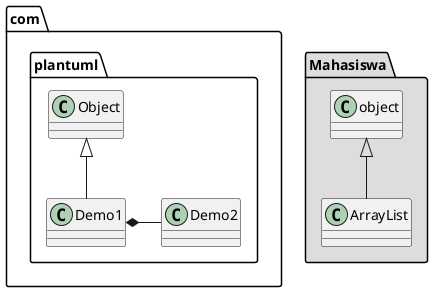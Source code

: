 @startuml

package "Mahasiswa" #DDDDDD {
  object <|-- ArrayList
}

package com.plantuml {
  Object <|-- Demo1
  Demo1 *- Demo2
}

@enduml
